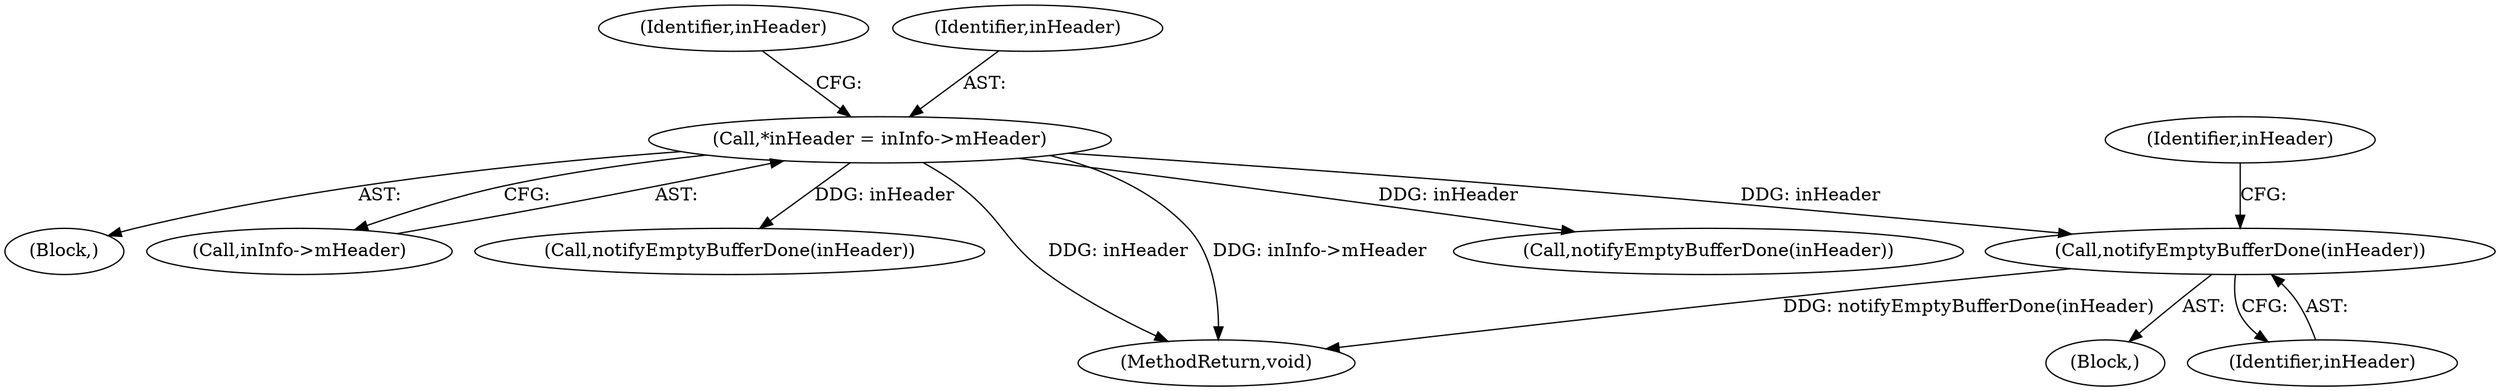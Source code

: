 digraph "0_Android_65756b4082cd79a2d99b2ccb5b392291fd53703f@pointer" {
"1000609" [label="(Call,notifyEmptyBufferDone(inHeader))"];
"1000138" [label="(Call,*inHeader = inInfo->mHeader)"];
"1000131" [label="(Block,)"];
"1000610" [label="(Identifier,inHeader)"];
"1000146" [label="(Identifier,inHeader)"];
"1000612" [label="(Identifier,inHeader)"];
"1000140" [label="(Call,inInfo->mHeader)"];
"1000185" [label="(Call,notifyEmptyBufferDone(inHeader))"];
"1000631" [label="(MethodReturn,void)"];
"1000157" [label="(Call,notifyEmptyBufferDone(inHeader))"];
"1000139" [label="(Identifier,inHeader)"];
"1000609" [label="(Call,notifyEmptyBufferDone(inHeader))"];
"1000138" [label="(Call,*inHeader = inInfo->mHeader)"];
"1000598" [label="(Block,)"];
"1000609" -> "1000598"  [label="AST: "];
"1000609" -> "1000610"  [label="CFG: "];
"1000610" -> "1000609"  [label="AST: "];
"1000612" -> "1000609"  [label="CFG: "];
"1000609" -> "1000631"  [label="DDG: notifyEmptyBufferDone(inHeader)"];
"1000138" -> "1000609"  [label="DDG: inHeader"];
"1000138" -> "1000131"  [label="AST: "];
"1000138" -> "1000140"  [label="CFG: "];
"1000139" -> "1000138"  [label="AST: "];
"1000140" -> "1000138"  [label="AST: "];
"1000146" -> "1000138"  [label="CFG: "];
"1000138" -> "1000631"  [label="DDG: inHeader"];
"1000138" -> "1000631"  [label="DDG: inInfo->mHeader"];
"1000138" -> "1000157"  [label="DDG: inHeader"];
"1000138" -> "1000185"  [label="DDG: inHeader"];
}
